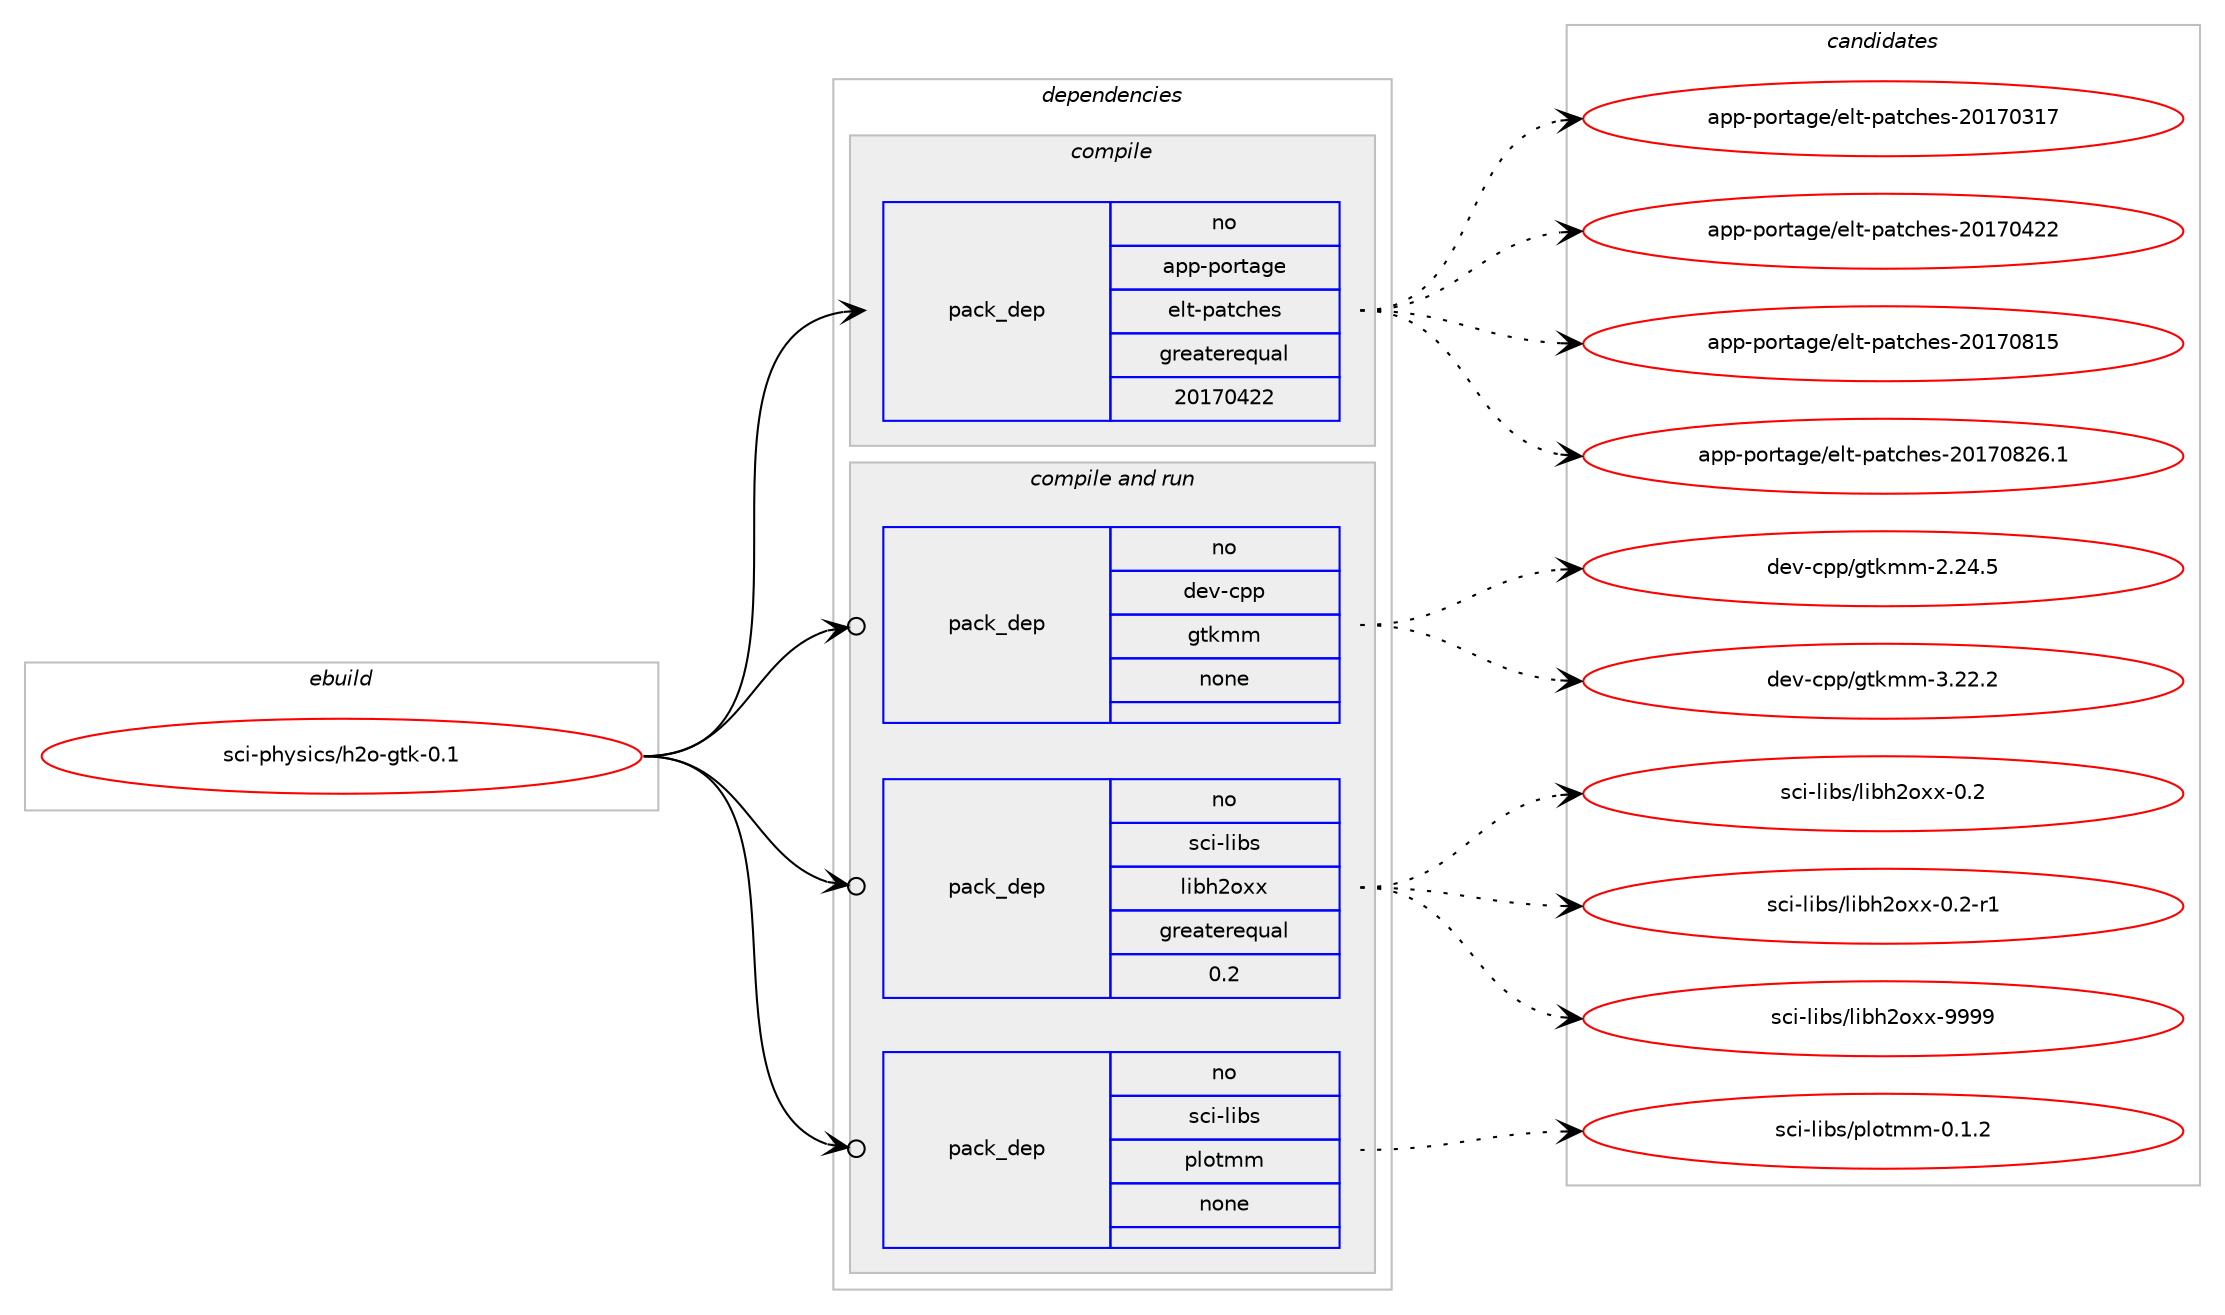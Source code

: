 digraph prolog {

# *************
# Graph options
# *************

newrank=true;
concentrate=true;
compound=true;
graph [rankdir=LR,fontname=Helvetica,fontsize=10,ranksep=1.5];#, ranksep=2.5, nodesep=0.2];
edge  [arrowhead=vee];
node  [fontname=Helvetica,fontsize=10];

# **********
# The ebuild
# **********

subgraph cluster_leftcol {
color=gray;
rank=same;
label=<<i>ebuild</i>>;
id [label="sci-physics/h2o-gtk-0.1", color=red, width=4, href="../sci-physics/h2o-gtk-0.1.svg"];
}

# ****************
# The dependencies
# ****************

subgraph cluster_midcol {
color=gray;
label=<<i>dependencies</i>>;
subgraph cluster_compile {
fillcolor="#eeeeee";
style=filled;
label=<<i>compile</i>>;
subgraph pack1839 {
dependency2751 [label=<<TABLE BORDER="0" CELLBORDER="1" CELLSPACING="0" CELLPADDING="4" WIDTH="220"><TR><TD ROWSPAN="6" CELLPADDING="30">pack_dep</TD></TR><TR><TD WIDTH="110">no</TD></TR><TR><TD>app-portage</TD></TR><TR><TD>elt-patches</TD></TR><TR><TD>greaterequal</TD></TR><TR><TD>20170422</TD></TR></TABLE>>, shape=none, color=blue];
}
id:e -> dependency2751:w [weight=20,style="solid",arrowhead="vee"];
}
subgraph cluster_compileandrun {
fillcolor="#eeeeee";
style=filled;
label=<<i>compile and run</i>>;
subgraph pack1840 {
dependency2752 [label=<<TABLE BORDER="0" CELLBORDER="1" CELLSPACING="0" CELLPADDING="4" WIDTH="220"><TR><TD ROWSPAN="6" CELLPADDING="30">pack_dep</TD></TR><TR><TD WIDTH="110">no</TD></TR><TR><TD>dev-cpp</TD></TR><TR><TD>gtkmm</TD></TR><TR><TD>none</TD></TR><TR><TD></TD></TR></TABLE>>, shape=none, color=blue];
}
id:e -> dependency2752:w [weight=20,style="solid",arrowhead="odotvee"];
subgraph pack1841 {
dependency2753 [label=<<TABLE BORDER="0" CELLBORDER="1" CELLSPACING="0" CELLPADDING="4" WIDTH="220"><TR><TD ROWSPAN="6" CELLPADDING="30">pack_dep</TD></TR><TR><TD WIDTH="110">no</TD></TR><TR><TD>sci-libs</TD></TR><TR><TD>libh2oxx</TD></TR><TR><TD>greaterequal</TD></TR><TR><TD>0.2</TD></TR></TABLE>>, shape=none, color=blue];
}
id:e -> dependency2753:w [weight=20,style="solid",arrowhead="odotvee"];
subgraph pack1842 {
dependency2754 [label=<<TABLE BORDER="0" CELLBORDER="1" CELLSPACING="0" CELLPADDING="4" WIDTH="220"><TR><TD ROWSPAN="6" CELLPADDING="30">pack_dep</TD></TR><TR><TD WIDTH="110">no</TD></TR><TR><TD>sci-libs</TD></TR><TR><TD>plotmm</TD></TR><TR><TD>none</TD></TR><TR><TD></TD></TR></TABLE>>, shape=none, color=blue];
}
id:e -> dependency2754:w [weight=20,style="solid",arrowhead="odotvee"];
}
subgraph cluster_run {
fillcolor="#eeeeee";
style=filled;
label=<<i>run</i>>;
}
}

# **************
# The candidates
# **************

subgraph cluster_choices {
rank=same;
color=gray;
label=<<i>candidates</i>>;

subgraph choice1839 {
color=black;
nodesep=1;
choice97112112451121111141169710310147101108116451129711699104101115455048495548514955 [label="app-portage/elt-patches-20170317", color=red, width=4,href="../app-portage/elt-patches-20170317.svg"];
choice97112112451121111141169710310147101108116451129711699104101115455048495548525050 [label="app-portage/elt-patches-20170422", color=red, width=4,href="../app-portage/elt-patches-20170422.svg"];
choice97112112451121111141169710310147101108116451129711699104101115455048495548564953 [label="app-portage/elt-patches-20170815", color=red, width=4,href="../app-portage/elt-patches-20170815.svg"];
choice971121124511211111411697103101471011081164511297116991041011154550484955485650544649 [label="app-portage/elt-patches-20170826.1", color=red, width=4,href="../app-portage/elt-patches-20170826.1.svg"];
dependency2751:e -> choice97112112451121111141169710310147101108116451129711699104101115455048495548514955:w [style=dotted,weight="100"];
dependency2751:e -> choice97112112451121111141169710310147101108116451129711699104101115455048495548525050:w [style=dotted,weight="100"];
dependency2751:e -> choice97112112451121111141169710310147101108116451129711699104101115455048495548564953:w [style=dotted,weight="100"];
dependency2751:e -> choice971121124511211111411697103101471011081164511297116991041011154550484955485650544649:w [style=dotted,weight="100"];
}
subgraph choice1840 {
color=black;
nodesep=1;
choice10010111845991121124710311610710910945504650524653 [label="dev-cpp/gtkmm-2.24.5", color=red, width=4,href="../dev-cpp/gtkmm-2.24.5.svg"];
choice10010111845991121124710311610710910945514650504650 [label="dev-cpp/gtkmm-3.22.2", color=red, width=4,href="../dev-cpp/gtkmm-3.22.2.svg"];
dependency2752:e -> choice10010111845991121124710311610710910945504650524653:w [style=dotted,weight="100"];
dependency2752:e -> choice10010111845991121124710311610710910945514650504650:w [style=dotted,weight="100"];
}
subgraph choice1841 {
color=black;
nodesep=1;
choice11599105451081059811547108105981045011112012045484650 [label="sci-libs/libh2oxx-0.2", color=red, width=4,href="../sci-libs/libh2oxx-0.2.svg"];
choice115991054510810598115471081059810450111120120454846504511449 [label="sci-libs/libh2oxx-0.2-r1", color=red, width=4,href="../sci-libs/libh2oxx-0.2-r1.svg"];
choice1159910545108105981154710810598104501111201204557575757 [label="sci-libs/libh2oxx-9999", color=red, width=4,href="../sci-libs/libh2oxx-9999.svg"];
dependency2753:e -> choice11599105451081059811547108105981045011112012045484650:w [style=dotted,weight="100"];
dependency2753:e -> choice115991054510810598115471081059810450111120120454846504511449:w [style=dotted,weight="100"];
dependency2753:e -> choice1159910545108105981154710810598104501111201204557575757:w [style=dotted,weight="100"];
}
subgraph choice1842 {
color=black;
nodesep=1;
choice11599105451081059811547112108111116109109454846494650 [label="sci-libs/plotmm-0.1.2", color=red, width=4,href="../sci-libs/plotmm-0.1.2.svg"];
dependency2754:e -> choice11599105451081059811547112108111116109109454846494650:w [style=dotted,weight="100"];
}
}

}
